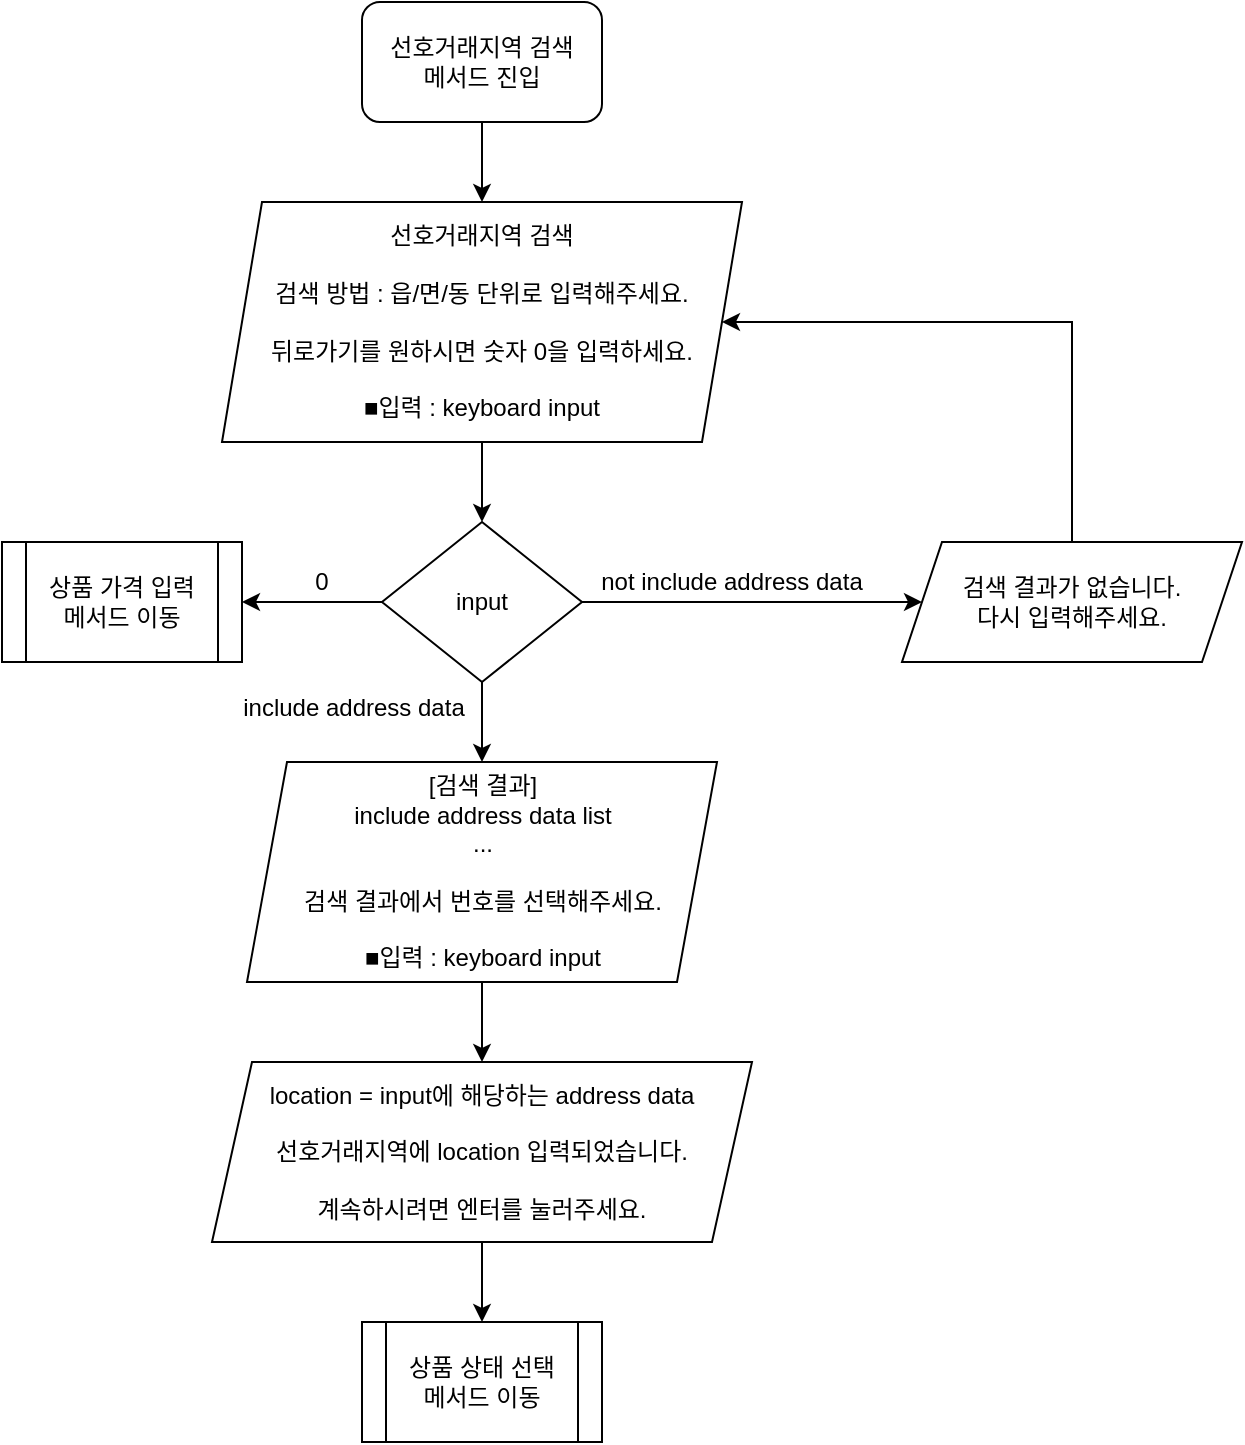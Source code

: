 <mxfile version="13.9.8" type="google"><diagram id="C5RBs43oDa-KdzZeNtuy" name="Page-1"><mxGraphModel dx="700" dy="752" grid="1" gridSize="10" guides="1" tooltips="1" connect="1" arrows="1" fold="1" page="1" pageScale="1" pageWidth="827" pageHeight="1169" math="0" shadow="0"><root><mxCell id="WIyWlLk6GJQsqaUBKTNV-0"/><mxCell id="WIyWlLk6GJQsqaUBKTNV-1" parent="WIyWlLk6GJQsqaUBKTNV-0"/><mxCell id="1QCIHuNx03tmDQODxa68-2" value="" style="edgeStyle=orthogonalEdgeStyle;rounded=0;orthogonalLoop=1;jettySize=auto;html=1;" edge="1" parent="WIyWlLk6GJQsqaUBKTNV-1" source="1QCIHuNx03tmDQODxa68-0" target="1QCIHuNx03tmDQODxa68-1"><mxGeometry relative="1" as="geometry"/></mxCell><mxCell id="1QCIHuNx03tmDQODxa68-0" value="선호거래지역 검색&lt;br&gt;메서드 진입" style="rounded=1;whiteSpace=wrap;html=1;" vertex="1" parent="WIyWlLk6GJQsqaUBKTNV-1"><mxGeometry x="250" y="40" width="120" height="60" as="geometry"/></mxCell><mxCell id="1QCIHuNx03tmDQODxa68-4" value="" style="edgeStyle=orthogonalEdgeStyle;rounded=0;orthogonalLoop=1;jettySize=auto;html=1;" edge="1" parent="WIyWlLk6GJQsqaUBKTNV-1" source="1QCIHuNx03tmDQODxa68-1" target="1QCIHuNx03tmDQODxa68-3"><mxGeometry relative="1" as="geometry"/></mxCell><mxCell id="1QCIHuNx03tmDQODxa68-1" value="선호거래지역 검색&lt;br&gt;&lt;br&gt;검색 방법 : 읍/면/동 단위로 입력해주세요.&lt;br&gt;&lt;br&gt;뒤로가기를 원하시면 숫자 0을 입력하세요.&lt;br&gt;&lt;br&gt;■입력 : keyboard input" style="shape=parallelogram;perimeter=parallelogramPerimeter;whiteSpace=wrap;html=1;fixedSize=1;rounded=1;arcSize=0;" vertex="1" parent="WIyWlLk6GJQsqaUBKTNV-1"><mxGeometry x="180" y="140" width="260" height="120" as="geometry"/></mxCell><mxCell id="1QCIHuNx03tmDQODxa68-8" value="" style="edgeStyle=orthogonalEdgeStyle;rounded=0;orthogonalLoop=1;jettySize=auto;html=1;" edge="1" parent="WIyWlLk6GJQsqaUBKTNV-1" source="1QCIHuNx03tmDQODxa68-3" target="1QCIHuNx03tmDQODxa68-7"><mxGeometry relative="1" as="geometry"/></mxCell><mxCell id="1QCIHuNx03tmDQODxa68-10" value="" style="edgeStyle=orthogonalEdgeStyle;rounded=0;orthogonalLoop=1;jettySize=auto;html=1;" edge="1" parent="WIyWlLk6GJQsqaUBKTNV-1" source="1QCIHuNx03tmDQODxa68-3" target="1QCIHuNx03tmDQODxa68-9"><mxGeometry relative="1" as="geometry"/></mxCell><mxCell id="1QCIHuNx03tmDQODxa68-13" value="" style="edgeStyle=orthogonalEdgeStyle;rounded=0;orthogonalLoop=1;jettySize=auto;html=1;" edge="1" parent="WIyWlLk6GJQsqaUBKTNV-1" source="1QCIHuNx03tmDQODxa68-3" target="1QCIHuNx03tmDQODxa68-12"><mxGeometry relative="1" as="geometry"/></mxCell><mxCell id="1QCIHuNx03tmDQODxa68-3" value="input" style="rhombus;whiteSpace=wrap;html=1;rounded=1;arcSize=0;" vertex="1" parent="WIyWlLk6GJQsqaUBKTNV-1"><mxGeometry x="260" y="300" width="100" height="80" as="geometry"/></mxCell><mxCell id="1QCIHuNx03tmDQODxa68-5" value="not include address data" style="text;html=1;strokeColor=none;fillColor=none;align=center;verticalAlign=middle;whiteSpace=wrap;rounded=0;" vertex="1" parent="WIyWlLk6GJQsqaUBKTNV-1"><mxGeometry x="360" y="320" width="150" height="20" as="geometry"/></mxCell><mxCell id="1QCIHuNx03tmDQODxa68-17" style="edgeStyle=orthogonalEdgeStyle;rounded=0;orthogonalLoop=1;jettySize=auto;html=1;exitX=0.5;exitY=0;exitDx=0;exitDy=0;entryX=1;entryY=0.5;entryDx=0;entryDy=0;" edge="1" parent="WIyWlLk6GJQsqaUBKTNV-1" source="1QCIHuNx03tmDQODxa68-7" target="1QCIHuNx03tmDQODxa68-1"><mxGeometry relative="1" as="geometry"><Array as="points"><mxPoint x="605" y="200"/></Array></mxGeometry></mxCell><mxCell id="1QCIHuNx03tmDQODxa68-7" value="검색 결과가 없습니다.&lt;br&gt;다시 입력해주세요." style="shape=parallelogram;perimeter=parallelogramPerimeter;whiteSpace=wrap;html=1;fixedSize=1;rounded=1;arcSize=0;" vertex="1" parent="WIyWlLk6GJQsqaUBKTNV-1"><mxGeometry x="520" y="310" width="170" height="60" as="geometry"/></mxCell><mxCell id="1QCIHuNx03tmDQODxa68-9" value="상품 가격 입력&lt;br&gt;메서드 이동" style="shape=process;whiteSpace=wrap;html=1;backgroundOutline=1;rounded=1;arcSize=0;" vertex="1" parent="WIyWlLk6GJQsqaUBKTNV-1"><mxGeometry x="70" y="310" width="120" height="60" as="geometry"/></mxCell><mxCell id="1QCIHuNx03tmDQODxa68-11" value="0" style="text;html=1;strokeColor=none;fillColor=none;align=center;verticalAlign=middle;whiteSpace=wrap;rounded=0;" vertex="1" parent="WIyWlLk6GJQsqaUBKTNV-1"><mxGeometry x="210" y="320" width="40" height="20" as="geometry"/></mxCell><mxCell id="1QCIHuNx03tmDQODxa68-16" value="" style="edgeStyle=orthogonalEdgeStyle;rounded=0;orthogonalLoop=1;jettySize=auto;html=1;" edge="1" parent="WIyWlLk6GJQsqaUBKTNV-1" source="1QCIHuNx03tmDQODxa68-12" target="1QCIHuNx03tmDQODxa68-15"><mxGeometry relative="1" as="geometry"/></mxCell><mxCell id="1QCIHuNx03tmDQODxa68-12" value="[검색 결과]&lt;br&gt;include address data list&lt;br&gt;...&lt;br&gt;&lt;br&gt;검색 결과에서 번호를 선택해주세요.&lt;br&gt;&lt;br&gt;■입력 : keyboard input" style="shape=parallelogram;perimeter=parallelogramPerimeter;whiteSpace=wrap;html=1;fixedSize=1;rounded=1;arcSize=0;" vertex="1" parent="WIyWlLk6GJQsqaUBKTNV-1"><mxGeometry x="192.5" y="420" width="235" height="110" as="geometry"/></mxCell><mxCell id="1QCIHuNx03tmDQODxa68-14" value="include address data" style="text;html=1;strokeColor=none;fillColor=none;align=center;verticalAlign=middle;whiteSpace=wrap;rounded=0;" vertex="1" parent="WIyWlLk6GJQsqaUBKTNV-1"><mxGeometry x="186" y="383" width="120" height="20" as="geometry"/></mxCell><mxCell id="1QCIHuNx03tmDQODxa68-19" value="" style="edgeStyle=orthogonalEdgeStyle;rounded=0;orthogonalLoop=1;jettySize=auto;html=1;" edge="1" parent="WIyWlLk6GJQsqaUBKTNV-1" source="1QCIHuNx03tmDQODxa68-15" target="1QCIHuNx03tmDQODxa68-18"><mxGeometry relative="1" as="geometry"/></mxCell><mxCell id="1QCIHuNx03tmDQODxa68-15" value="location = input에 해당하는 address data&lt;br&gt;&lt;br&gt;선호거래지역에 location 입력되었습니다.&lt;br&gt;&lt;br&gt;계속하시려면 엔터를 눌러주세요." style="shape=parallelogram;perimeter=parallelogramPerimeter;whiteSpace=wrap;html=1;fixedSize=1;rounded=1;arcSize=0;" vertex="1" parent="WIyWlLk6GJQsqaUBKTNV-1"><mxGeometry x="175" y="570" width="270" height="90" as="geometry"/></mxCell><mxCell id="1QCIHuNx03tmDQODxa68-18" value="상품 상태 선택&lt;br&gt;메서드 이동" style="shape=process;whiteSpace=wrap;html=1;backgroundOutline=1;rounded=1;arcSize=0;" vertex="1" parent="WIyWlLk6GJQsqaUBKTNV-1"><mxGeometry x="250" y="700" width="120" height="60" as="geometry"/></mxCell></root></mxGraphModel></diagram></mxfile>